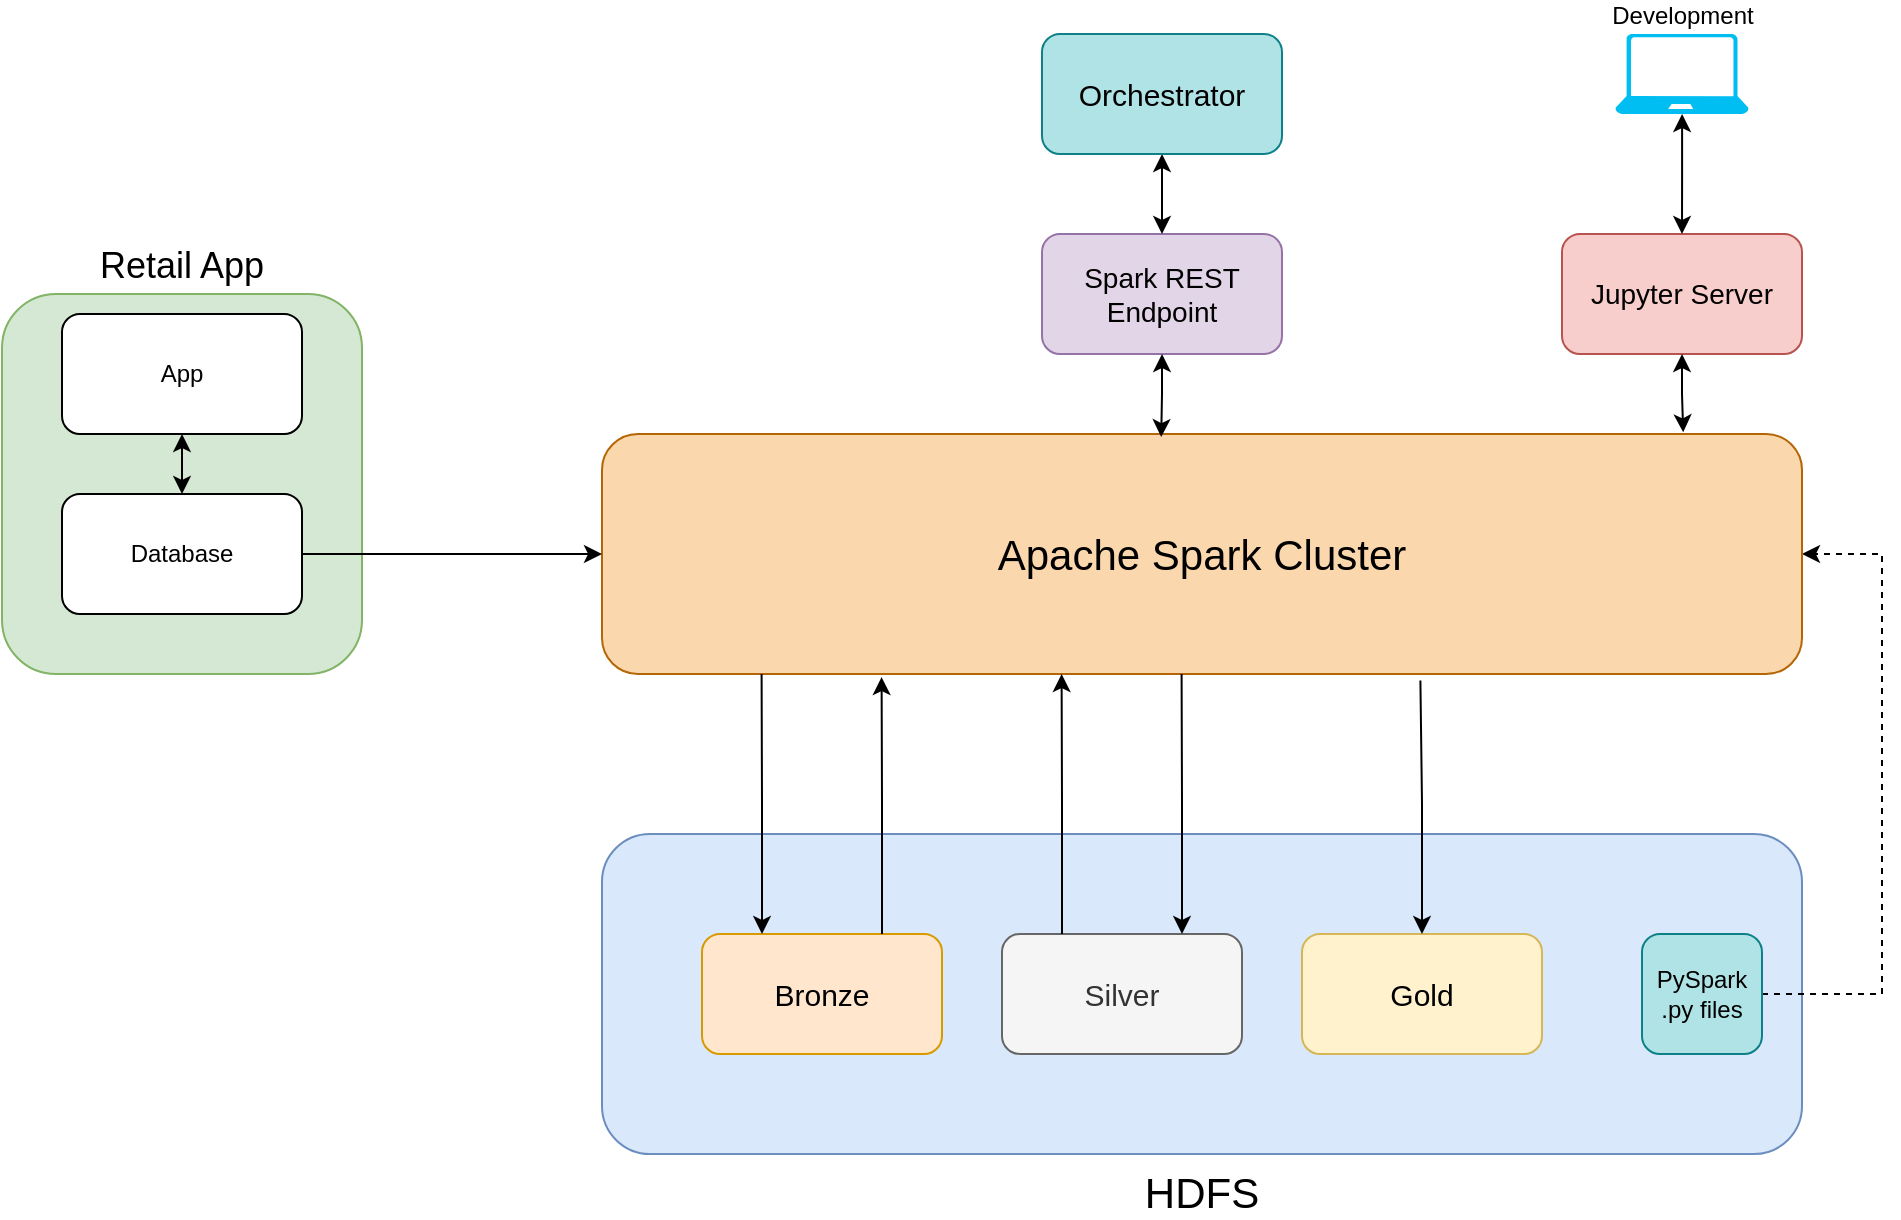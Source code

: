 <mxfile version="24.5.3" type="device">
  <diagram name="Page-1" id="51XbTd8yvjMRz24cOmSs">
    <mxGraphModel dx="1235" dy="731" grid="1" gridSize="10" guides="1" tooltips="1" connect="1" arrows="1" fold="1" page="1" pageScale="1" pageWidth="1169" pageHeight="827" math="0" shadow="0">
      <root>
        <mxCell id="0" />
        <mxCell id="1" parent="0" />
        <mxCell id="VeqnJ1D45zCAb6xf_HfH-1" value="HDFS" style="rounded=1;whiteSpace=wrap;html=1;fillColor=#dae8fc;strokeColor=#6c8ebf;labelPosition=center;verticalLabelPosition=bottom;align=center;verticalAlign=top;fontSize=21;" vertex="1" parent="1">
          <mxGeometry x="330" y="470" width="600" height="160" as="geometry" />
        </mxCell>
        <mxCell id="VeqnJ1D45zCAb6xf_HfH-2" value="Bronze" style="rounded=1;whiteSpace=wrap;html=1;fillColor=#ffe6cc;strokeColor=#d79b00;fontSize=15;" vertex="1" parent="1">
          <mxGeometry x="380" y="520" width="120" height="60" as="geometry" />
        </mxCell>
        <mxCell id="VeqnJ1D45zCAb6xf_HfH-3" value="Silver" style="rounded=1;whiteSpace=wrap;html=1;fillColor=#f5f5f5;strokeColor=#666666;fontSize=15;fontColor=#333333;" vertex="1" parent="1">
          <mxGeometry x="530" y="520" width="120" height="60" as="geometry" />
        </mxCell>
        <mxCell id="VeqnJ1D45zCAb6xf_HfH-4" value="Gold" style="rounded=1;whiteSpace=wrap;html=1;fillColor=#fff2cc;strokeColor=#d6b656;fontSize=15;" vertex="1" parent="1">
          <mxGeometry x="680" y="520" width="120" height="60" as="geometry" />
        </mxCell>
        <mxCell id="VeqnJ1D45zCAb6xf_HfH-25" style="edgeStyle=orthogonalEdgeStyle;rounded=0;orthogonalLoop=1;jettySize=auto;html=1;entryX=1;entryY=0.5;entryDx=0;entryDy=0;dashed=1;" edge="1" parent="1" source="VeqnJ1D45zCAb6xf_HfH-5" target="VeqnJ1D45zCAb6xf_HfH-6">
          <mxGeometry relative="1" as="geometry">
            <Array as="points">
              <mxPoint x="970" y="550" />
              <mxPoint x="970" y="330" />
            </Array>
          </mxGeometry>
        </mxCell>
        <mxCell id="VeqnJ1D45zCAb6xf_HfH-5" value="PySpark .py files" style="rounded=1;whiteSpace=wrap;html=1;fillColor=#b0e3e6;strokeColor=#0e8088;" vertex="1" parent="1">
          <mxGeometry x="850" y="520" width="60" height="60" as="geometry" />
        </mxCell>
        <mxCell id="VeqnJ1D45zCAb6xf_HfH-6" value="Apache Spark Cluster" style="rounded=1;whiteSpace=wrap;html=1;fillColor=#fad7ac;strokeColor=#b46504;fontSize=21;" vertex="1" parent="1">
          <mxGeometry x="330" y="270" width="600" height="120" as="geometry" />
        </mxCell>
        <mxCell id="VeqnJ1D45zCAb6xf_HfH-7" value="Retail App" style="rounded=1;whiteSpace=wrap;html=1;fillColor=#d5e8d4;strokeColor=#82b366;labelPosition=center;verticalLabelPosition=top;align=center;verticalAlign=bottom;fontSize=18;" vertex="1" parent="1">
          <mxGeometry x="30" y="200" width="180" height="190" as="geometry" />
        </mxCell>
        <mxCell id="VeqnJ1D45zCAb6xf_HfH-8" value="App" style="rounded=1;whiteSpace=wrap;html=1;" vertex="1" parent="1">
          <mxGeometry x="60" y="210" width="120" height="60" as="geometry" />
        </mxCell>
        <mxCell id="VeqnJ1D45zCAb6xf_HfH-15" style="edgeStyle=orthogonalEdgeStyle;rounded=0;orthogonalLoop=1;jettySize=auto;html=1;exitX=0.5;exitY=0;exitDx=0;exitDy=0;entryX=0.5;entryY=1;entryDx=0;entryDy=0;startArrow=classic;startFill=1;" edge="1" parent="1" source="VeqnJ1D45zCAb6xf_HfH-9" target="VeqnJ1D45zCAb6xf_HfH-8">
          <mxGeometry relative="1" as="geometry" />
        </mxCell>
        <mxCell id="VeqnJ1D45zCAb6xf_HfH-18" style="edgeStyle=orthogonalEdgeStyle;rounded=0;orthogonalLoop=1;jettySize=auto;html=1;entryX=0;entryY=0.5;entryDx=0;entryDy=0;" edge="1" parent="1" source="VeqnJ1D45zCAb6xf_HfH-9" target="VeqnJ1D45zCAb6xf_HfH-6">
          <mxGeometry relative="1" as="geometry" />
        </mxCell>
        <mxCell id="VeqnJ1D45zCAb6xf_HfH-9" value="Database" style="rounded=1;whiteSpace=wrap;html=1;" vertex="1" parent="1">
          <mxGeometry x="60" y="300" width="120" height="60" as="geometry" />
        </mxCell>
        <mxCell id="VeqnJ1D45zCAb6xf_HfH-12" value="Jupyter Server" style="rounded=1;whiteSpace=wrap;html=1;fillColor=#f8cecc;strokeColor=#b85450;fontSize=14;" vertex="1" parent="1">
          <mxGeometry x="810" y="170" width="120" height="60" as="geometry" />
        </mxCell>
        <mxCell id="VeqnJ1D45zCAb6xf_HfH-16" style="edgeStyle=orthogonalEdgeStyle;rounded=0;orthogonalLoop=1;jettySize=auto;html=1;entryX=0.901;entryY=-0.007;entryDx=0;entryDy=0;entryPerimeter=0;startArrow=classic;startFill=1;" edge="1" parent="1" source="VeqnJ1D45zCAb6xf_HfH-12" target="VeqnJ1D45zCAb6xf_HfH-6">
          <mxGeometry relative="1" as="geometry" />
        </mxCell>
        <mxCell id="VeqnJ1D45zCAb6xf_HfH-20" style="edgeStyle=orthogonalEdgeStyle;rounded=0;orthogonalLoop=1;jettySize=auto;html=1;exitX=0.75;exitY=0;exitDx=0;exitDy=0;entryX=0.233;entryY=1.013;entryDx=0;entryDy=0;entryPerimeter=0;startArrow=none;startFill=0;endArrow=classic;endFill=1;" edge="1" parent="1" source="VeqnJ1D45zCAb6xf_HfH-2" target="VeqnJ1D45zCAb6xf_HfH-6">
          <mxGeometry relative="1" as="geometry" />
        </mxCell>
        <mxCell id="VeqnJ1D45zCAb6xf_HfH-21" style="edgeStyle=orthogonalEdgeStyle;rounded=0;orthogonalLoop=1;jettySize=auto;html=1;exitX=0.25;exitY=0;exitDx=0;exitDy=0;entryX=0.133;entryY=1;entryDx=0;entryDy=0;entryPerimeter=0;startArrow=classic;startFill=1;endArrow=none;endFill=0;" edge="1" parent="1" source="VeqnJ1D45zCAb6xf_HfH-2" target="VeqnJ1D45zCAb6xf_HfH-6">
          <mxGeometry relative="1" as="geometry" />
        </mxCell>
        <mxCell id="VeqnJ1D45zCAb6xf_HfH-22" style="edgeStyle=orthogonalEdgeStyle;rounded=0;orthogonalLoop=1;jettySize=auto;html=1;exitX=0.25;exitY=0;exitDx=0;exitDy=0;entryX=0.383;entryY=1;entryDx=0;entryDy=0;entryPerimeter=0;" edge="1" parent="1" source="VeqnJ1D45zCAb6xf_HfH-3" target="VeqnJ1D45zCAb6xf_HfH-6">
          <mxGeometry relative="1" as="geometry" />
        </mxCell>
        <mxCell id="VeqnJ1D45zCAb6xf_HfH-23" style="edgeStyle=orthogonalEdgeStyle;rounded=0;orthogonalLoop=1;jettySize=auto;html=1;exitX=0.75;exitY=0;exitDx=0;exitDy=0;entryX=0.483;entryY=1;entryDx=0;entryDy=0;entryPerimeter=0;startArrow=classic;startFill=1;endArrow=none;endFill=0;" edge="1" parent="1" source="VeqnJ1D45zCAb6xf_HfH-3" target="VeqnJ1D45zCAb6xf_HfH-6">
          <mxGeometry relative="1" as="geometry" />
        </mxCell>
        <mxCell id="VeqnJ1D45zCAb6xf_HfH-24" style="edgeStyle=orthogonalEdgeStyle;rounded=0;orthogonalLoop=1;jettySize=auto;html=1;exitX=0.5;exitY=0;exitDx=0;exitDy=0;entryX=0.682;entryY=1.027;entryDx=0;entryDy=0;entryPerimeter=0;startArrow=classic;startFill=1;endArrow=none;endFill=0;" edge="1" parent="1" source="VeqnJ1D45zCAb6xf_HfH-4" target="VeqnJ1D45zCAb6xf_HfH-6">
          <mxGeometry relative="1" as="geometry" />
        </mxCell>
        <mxCell id="VeqnJ1D45zCAb6xf_HfH-26" value="Spark REST Endpoint" style="rounded=1;whiteSpace=wrap;html=1;fillColor=#e1d5e7;strokeColor=#9673a6;fontSize=14;" vertex="1" parent="1">
          <mxGeometry x="550" y="170" width="120" height="60" as="geometry" />
        </mxCell>
        <mxCell id="VeqnJ1D45zCAb6xf_HfH-27" style="edgeStyle=orthogonalEdgeStyle;rounded=0;orthogonalLoop=1;jettySize=auto;html=1;exitX=0.5;exitY=1;exitDx=0;exitDy=0;entryX=0.466;entryY=0.013;entryDx=0;entryDy=0;entryPerimeter=0;startArrow=classic;startFill=1;" edge="1" parent="1" source="VeqnJ1D45zCAb6xf_HfH-26" target="VeqnJ1D45zCAb6xf_HfH-6">
          <mxGeometry relative="1" as="geometry" />
        </mxCell>
        <mxCell id="VeqnJ1D45zCAb6xf_HfH-29" style="edgeStyle=orthogonalEdgeStyle;rounded=0;orthogonalLoop=1;jettySize=auto;html=1;entryX=0.5;entryY=0;entryDx=0;entryDy=0;startArrow=classic;startFill=1;" edge="1" parent="1" source="VeqnJ1D45zCAb6xf_HfH-28" target="VeqnJ1D45zCAb6xf_HfH-26">
          <mxGeometry relative="1" as="geometry" />
        </mxCell>
        <mxCell id="VeqnJ1D45zCAb6xf_HfH-28" value="Orchestrator" style="rounded=1;whiteSpace=wrap;html=1;fillColor=#b0e3e6;strokeColor=#0e8088;fontSize=15;" vertex="1" parent="1">
          <mxGeometry x="550" y="70" width="120" height="60" as="geometry" />
        </mxCell>
        <mxCell id="VeqnJ1D45zCAb6xf_HfH-31" style="edgeStyle=orthogonalEdgeStyle;rounded=0;orthogonalLoop=1;jettySize=auto;html=1;entryX=0.5;entryY=0;entryDx=0;entryDy=0;startArrow=classic;startFill=1;" edge="1" parent="1" source="VeqnJ1D45zCAb6xf_HfH-30" target="VeqnJ1D45zCAb6xf_HfH-12">
          <mxGeometry relative="1" as="geometry" />
        </mxCell>
        <mxCell id="VeqnJ1D45zCAb6xf_HfH-30" value="Development" style="verticalLabelPosition=top;html=1;verticalAlign=bottom;align=center;strokeColor=none;fillColor=#00BEF2;shape=mxgraph.azure.laptop;pointerEvents=1;labelPosition=center;" vertex="1" parent="1">
          <mxGeometry x="836.66" y="70" width="66.67" height="40" as="geometry" />
        </mxCell>
      </root>
    </mxGraphModel>
  </diagram>
</mxfile>
